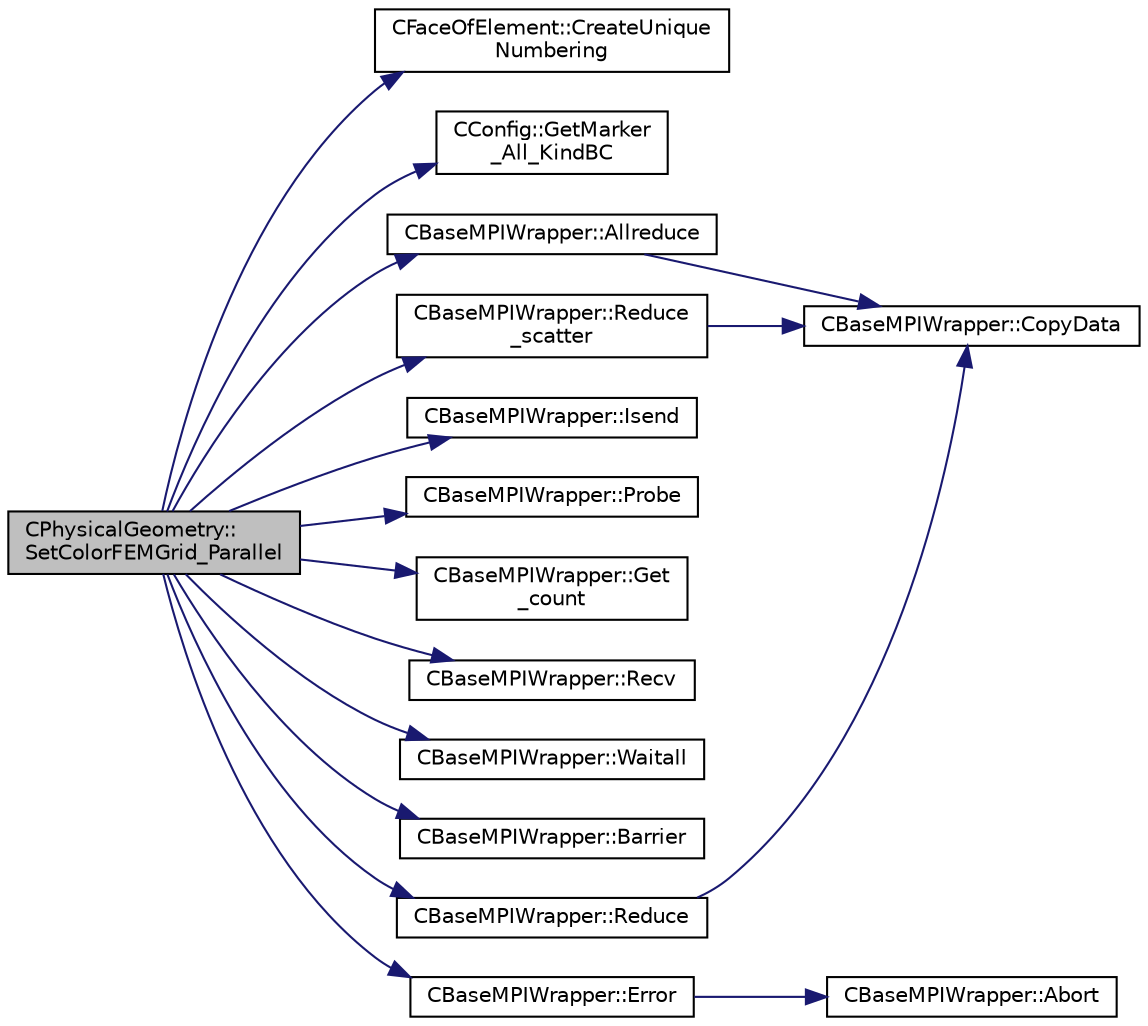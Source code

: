digraph "CPhysicalGeometry::SetColorFEMGrid_Parallel"
{
  edge [fontname="Helvetica",fontsize="10",labelfontname="Helvetica",labelfontsize="10"];
  node [fontname="Helvetica",fontsize="10",shape=record];
  rankdir="LR";
  Node1116 [label="CPhysicalGeometry::\lSetColorFEMGrid_Parallel",height=0.2,width=0.4,color="black", fillcolor="grey75", style="filled", fontcolor="black"];
  Node1116 -> Node1117 [color="midnightblue",fontsize="10",style="solid",fontname="Helvetica"];
  Node1117 [label="CFaceOfElement::CreateUnique\lNumbering",height=0.2,width=0.4,color="black", fillcolor="white", style="filled",URL="$class_c_face_of_element.html#a1f80d19d78b66efca57d5b0dff537d87"];
  Node1116 -> Node1118 [color="midnightblue",fontsize="10",style="solid",fontname="Helvetica"];
  Node1118 [label="CConfig::GetMarker\l_All_KindBC",height=0.2,width=0.4,color="black", fillcolor="white", style="filled",URL="$class_c_config.html#a57d43acc1457d2d27095ce006218862e",tooltip="Get the kind of boundary for each marker. "];
  Node1116 -> Node1119 [color="midnightblue",fontsize="10",style="solid",fontname="Helvetica"];
  Node1119 [label="CBaseMPIWrapper::Allreduce",height=0.2,width=0.4,color="black", fillcolor="white", style="filled",URL="$class_c_base_m_p_i_wrapper.html#a637b6fd917a8ca91ce748ba88e0d66b6"];
  Node1119 -> Node1120 [color="midnightblue",fontsize="10",style="solid",fontname="Helvetica"];
  Node1120 [label="CBaseMPIWrapper::CopyData",height=0.2,width=0.4,color="black", fillcolor="white", style="filled",URL="$class_c_base_m_p_i_wrapper.html#a4725cc1dd65b161b483e812a538a5e36"];
  Node1116 -> Node1121 [color="midnightblue",fontsize="10",style="solid",fontname="Helvetica"];
  Node1121 [label="CBaseMPIWrapper::Reduce\l_scatter",height=0.2,width=0.4,color="black", fillcolor="white", style="filled",URL="$class_c_base_m_p_i_wrapper.html#aad7f1563eb99152f7e23f462fee5c9c3"];
  Node1121 -> Node1120 [color="midnightblue",fontsize="10",style="solid",fontname="Helvetica"];
  Node1116 -> Node1122 [color="midnightblue",fontsize="10",style="solid",fontname="Helvetica"];
  Node1122 [label="CBaseMPIWrapper::Isend",height=0.2,width=0.4,color="black", fillcolor="white", style="filled",URL="$class_c_base_m_p_i_wrapper.html#a43a415ec11a029ade218eaf8c807a817"];
  Node1116 -> Node1123 [color="midnightblue",fontsize="10",style="solid",fontname="Helvetica"];
  Node1123 [label="CBaseMPIWrapper::Probe",height=0.2,width=0.4,color="black", fillcolor="white", style="filled",URL="$class_c_base_m_p_i_wrapper.html#a18215cfe692fc1e82232e155504c1711"];
  Node1116 -> Node1124 [color="midnightblue",fontsize="10",style="solid",fontname="Helvetica"];
  Node1124 [label="CBaseMPIWrapper::Get\l_count",height=0.2,width=0.4,color="black", fillcolor="white", style="filled",URL="$class_c_base_m_p_i_wrapper.html#a2b80feee34755a59d180ab64eb2d712b"];
  Node1116 -> Node1125 [color="midnightblue",fontsize="10",style="solid",fontname="Helvetica"];
  Node1125 [label="CBaseMPIWrapper::Recv",height=0.2,width=0.4,color="black", fillcolor="white", style="filled",URL="$class_c_base_m_p_i_wrapper.html#a2a0cf206352327fc745b3848b8c6d130"];
  Node1116 -> Node1126 [color="midnightblue",fontsize="10",style="solid",fontname="Helvetica"];
  Node1126 [label="CBaseMPIWrapper::Waitall",height=0.2,width=0.4,color="black", fillcolor="white", style="filled",URL="$class_c_base_m_p_i_wrapper.html#a7a83091a6fcdc392a11be74734362eaa"];
  Node1116 -> Node1127 [color="midnightblue",fontsize="10",style="solid",fontname="Helvetica"];
  Node1127 [label="CBaseMPIWrapper::Barrier",height=0.2,width=0.4,color="black", fillcolor="white", style="filled",URL="$class_c_base_m_p_i_wrapper.html#a07f24df31c87ac960540ce8ac2b407d2"];
  Node1116 -> Node1128 [color="midnightblue",fontsize="10",style="solid",fontname="Helvetica"];
  Node1128 [label="CBaseMPIWrapper::Reduce",height=0.2,width=0.4,color="black", fillcolor="white", style="filled",URL="$class_c_base_m_p_i_wrapper.html#a860dfcee07be04be175e06d342e0fc68"];
  Node1128 -> Node1120 [color="midnightblue",fontsize="10",style="solid",fontname="Helvetica"];
  Node1116 -> Node1129 [color="midnightblue",fontsize="10",style="solid",fontname="Helvetica"];
  Node1129 [label="CBaseMPIWrapper::Error",height=0.2,width=0.4,color="black", fillcolor="white", style="filled",URL="$class_c_base_m_p_i_wrapper.html#a04457c47629bda56704e6a8804833eeb"];
  Node1129 -> Node1130 [color="midnightblue",fontsize="10",style="solid",fontname="Helvetica"];
  Node1130 [label="CBaseMPIWrapper::Abort",height=0.2,width=0.4,color="black", fillcolor="white", style="filled",URL="$class_c_base_m_p_i_wrapper.html#a21ef5681e2acb532d345e9bab173ef07"];
}
